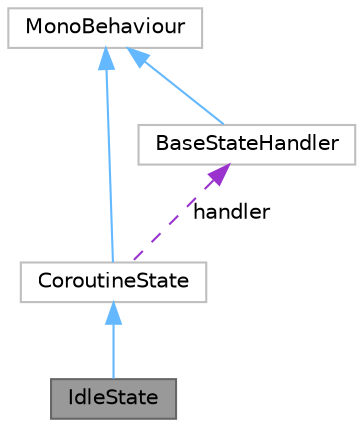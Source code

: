 digraph "IdleState"
{
 // LATEX_PDF_SIZE
  bgcolor="transparent";
  edge [fontname=Helvetica,fontsize=10,labelfontname=Helvetica,labelfontsize=10];
  node [fontname=Helvetica,fontsize=10,shape=box,height=0.2,width=0.4];
  Node1 [label="IdleState",height=0.2,width=0.4,color="gray40", fillcolor="grey60", style="filled", fontcolor="black",tooltip=" "];
  Node2 -> Node1 [dir="back",color="steelblue1",style="solid"];
  Node2 [label="CoroutineState",height=0.2,width=0.4,color="grey75", fillcolor="white", style="filled",URL="$class_coroutine_state.html",tooltip=" "];
  Node3 -> Node2 [dir="back",color="steelblue1",style="solid"];
  Node3 [label="MonoBehaviour",height=0.2,width=0.4,color="grey75", fillcolor="white", style="filled",tooltip=" "];
  Node4 -> Node2 [dir="back",color="darkorchid3",style="dashed",label=" handler" ];
  Node4 [label="BaseStateHandler",height=0.2,width=0.4,color="grey75", fillcolor="white", style="filled",URL="$class_base_state_handler.html",tooltip=" "];
  Node3 -> Node4 [dir="back",color="steelblue1",style="solid"];
}

